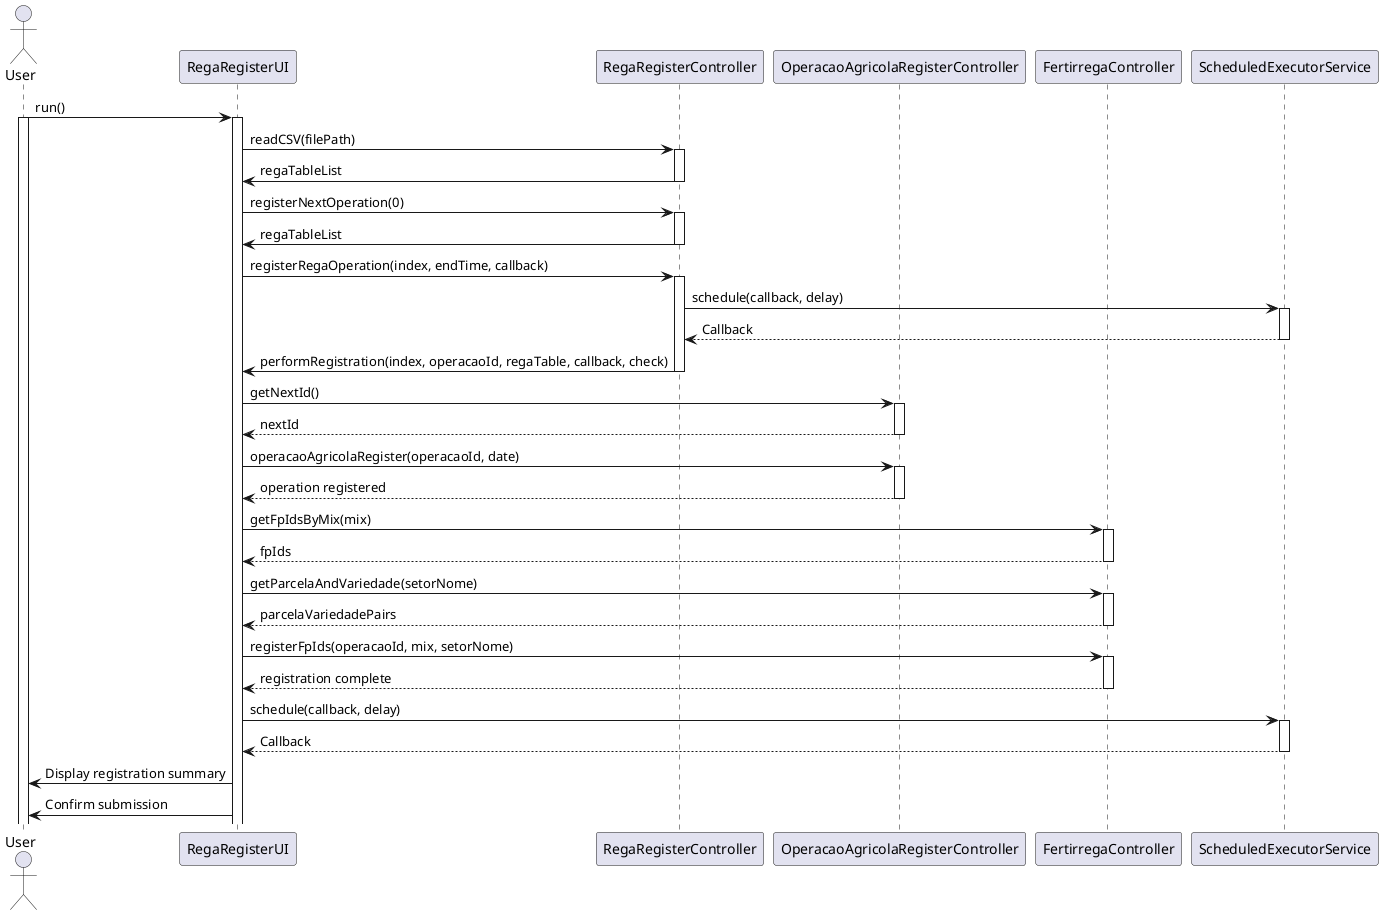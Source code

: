 @startuml

actor User
participant "RegaRegisterUI" as UI
participant "RegaRegisterController" as Controller
participant "OperacaoAgricolaRegisterController" as OperacaoController
participant "FertirregaController" as FertirregaController
participant "ScheduledExecutorService" as Scheduler
User -> UI: run()
activate User
activate UI

UI -> Controller: readCSV(filePath)
activate Controller
Controller -> UI: regaTableList
deactivate Controller

UI -> Controller: registerNextOperation(0)
activate Controller
Controller -> UI: regaTableList
deactivate Controller

UI -> Controller: registerRegaOperation(index, endTime, callback)
activate Controller
Controller -> Scheduler: schedule(callback, delay)
activate Scheduler
Scheduler --> Controller: Callback
deactivate Scheduler
Controller -> UI: performRegistration(index, operacaoId, regaTable, callback, check)
deactivate Controller

UI -> OperacaoController: getNextId()
activate OperacaoController
OperacaoController --> UI: nextId
deactivate OperacaoController

UI -> OperacaoController: operacaoAgricolaRegister(operacaoId, date)
activate OperacaoController
OperacaoController --> UI: operation registered
deactivate OperacaoController

UI -> FertirregaController: getFpIdsByMix(mix)
activate FertirregaController
FertirregaController --> UI: fpIds
deactivate FertirregaController

UI -> FertirregaController: getParcelaAndVariedade(setorNome)
activate FertirregaController
FertirregaController --> UI: parcelaVariedadePairs
deactivate FertirregaController

UI -> FertirregaController: registerFpIds(operacaoId, mix, setorNome)
activate FertirregaController
FertirregaController --> UI: registration complete
deactivate FertirregaController

UI -> Scheduler: schedule(callback, delay)
activate Scheduler
Scheduler --> UI: Callback
deactivate Scheduler


UI -> User: Display registration summary
UI -> User: Confirm submission


@enduml
